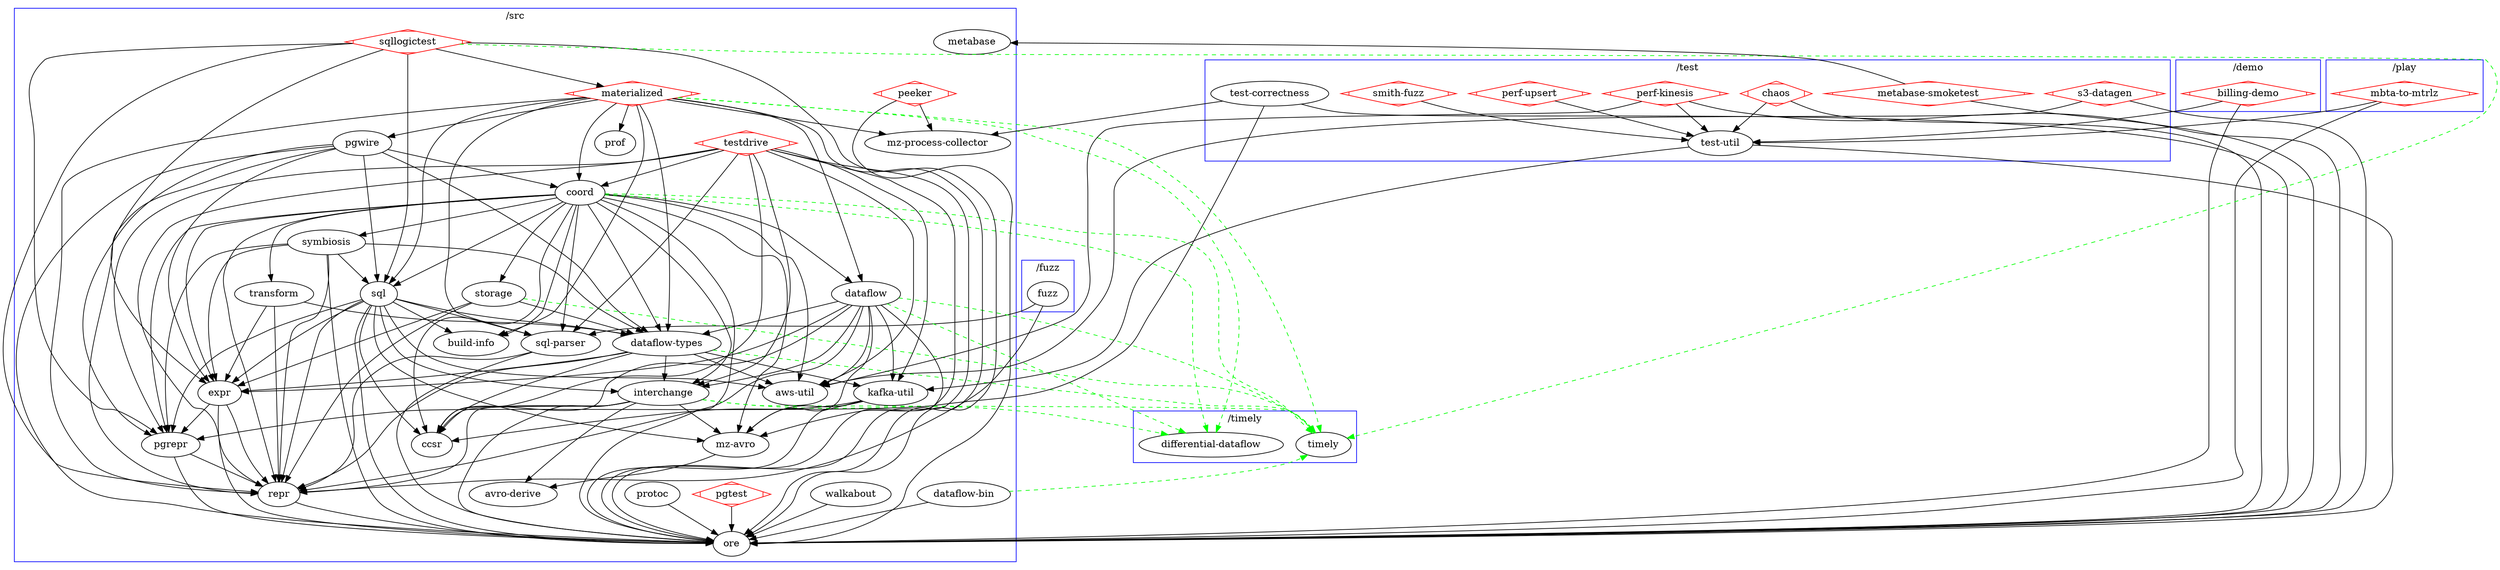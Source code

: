 // Copyright Materialize, Inc. All rights reserved.
//
// Use of this software is governed by the Business Source License
// included in the LICENSE file at the root of this repository.
//
// As of the Change Date specified in that file, in accordance with
// the Business Source License, use of this software will be governed
// by the Apache License, Version 2.0.

digraph packages {
    subgraph cluster_demo {
        label = "/demo";
        color = blue;
        "billing-demo" [tooltip="Microservice demo using Materialize to power a real-time billing usecase",shape=Mdiamond,color=red];
    }
    subgraph cluster_fuzz {
        label = "/fuzz";
        color = blue;
        "fuzz" [tooltip="fuzz"];
    }
    subgraph cluster_play {
        label = "/play";
        color = blue;
        "mbta-to-mtrlz" [tooltip="Converts MBTA streams to Kafka streams to use in Materialize",shape=Mdiamond,color=red];
    }
    subgraph cluster_src {
        label = "/src";
        color = blue;
        "mz-avro" [tooltip="Library for working with Apache Avro in Rust"];
        "avro-derive" [tooltip="avro-derive"];
        "aws-util" [tooltip="Internal AWS utility library for Materialize."];
        "build-info" [tooltip="Metadata about a Materialize build."];
        "ccsr" [tooltip="Confluent-compatible schema registry API client."];
        "coord" [tooltip="Coordinates client requests with the dataflow layer."];
        "dataflow-bin" [tooltip="Utility binaries for the dataflow crate."];
        "dataflow-types" [tooltip="Types for the dataflow crate."];
        "dataflow" [tooltip="Materialized's Timely and Differential Dataflow server."];
        "expr" [tooltip="The core expression language for Materialize."];
        "interchange" [tooltip="Translations for various data serialization formats."];
        "kafka-util" [tooltip="Utilities for working with Kafka."];
        "materialized" [tooltip="Streaming SQL materialized views.",shape=Mdiamond,color=red];
        "metabase" [tooltip="An API client for Metabase."];
        "mz-process-collector" [tooltip="mz-process-collector"];
        "ore" [tooltip="Internal utility libraries for Materialize."];
        "peeker" [tooltip="Run peek against materialized, reporting metrics",shape=Mdiamond,color=red];
        "pgrepr" [tooltip="Representation of and serialization for PostgreSQL data types."];
        "pgtest" [tooltip="Postgres wire protocol test framework.",shape=Mdiamond,color=red];
        "pgwire" [tooltip="A server for the PostgreSQL wire protocol."];
        "prof" [tooltip="CPU and memory profiling tools."];
        "protoc" [tooltip="A pure Rust protobuf compiler."];
        "repr" [tooltip="The core data types for Materialize."];
        "sql" [tooltip="SQL–dataflow translation."];
        "sqllogictest" [tooltip="A driver for sqllogictest, a SQL correctness testing framework.",shape=Mdiamond,color=red];
        "sql-parser" [tooltip="The lexer and parser for Materialize's SQL dialect."];
        "storage" [tooltip="Persistent storage of data."];
        "symbiosis" [tooltip="Built-in OLTP support via symbiosis."];
        "testdrive" [tooltip="Integration test driver for Materialize.",shape=Mdiamond,color=red];
        "transform" [tooltip="Transformations of Materialize expressions."];
        "walkabout" [tooltip="AST visitor generation."];
    }
    subgraph cluster_test {
        label = "/test";
        color = blue;
        "chaos" [tooltip="Chaos test integrations with Materialize.",shape=Mdiamond,color=red];
        "test-correctness" [tooltip="Verifies CH-benCHmark correctness."];
        "metabase-smoketest" [tooltip="A simple smoke test for Metabase and Materialize.",shape=Mdiamond,color=red];
        "perf-kinesis" [tooltip="Tool to test Materialize's performance with AWS Kinesis.",shape=Mdiamond,color=red];
        "perf-upsert" [tooltip="Performance test using Materialize and upsert text sources",shape=Mdiamond,color=red];
        "s3-datagen" [tooltip="Generate data in S3 for testing our S3 sources",shape=Mdiamond,color=red];
        "smith-fuzz" [tooltip="Fuzzer intergration using Smith to generate Materialize inputs",shape=Mdiamond,color=red];
        "test-util" [tooltip="Utilities for testing Materialize"];
    }
    subgraph cluster_timely {
        label = "/timely";
        color = blue;
        "differential-dataflow" [tooltip=""];
        "timely" [tooltip=""];
    }
    "billing-demo" -> "ore" [edgetooltip="billing-demo -> ore",URL="none"];
    "billing-demo" -> "test-util" [edgetooltip="billing-demo -> test-util",URL="none"];
    "fuzz" -> "repr" [edgetooltip="fuzz -> repr",URL="none"];
    "fuzz" -> "sql-parser" [edgetooltip="fuzz -> sql-parser",URL="none"];
    "mbta-to-mtrlz" -> "ore" [edgetooltip="mbta-to-mtrlz -> ore",URL="none"];
    "mbta-to-mtrlz" -> "test-util" [edgetooltip="mbta-to-mtrlz -> test-util",URL="none"];
    "mz-avro" -> "avro-derive" [edgetooltip="mz-avro -> avro-derive",URL="none"];
    "coord" -> "aws-util" [edgetooltip="coord -> aws-util",URL="none"];
    "coord" -> "build-info" [edgetooltip="coord -> build-info",URL="none"];
    "coord" -> "ccsr" [edgetooltip="coord -> ccsr",URL="none"];
    "coord" -> "dataflow" [edgetooltip="coord -> dataflow",URL="none"];
    "coord" -> "dataflow-types" [edgetooltip="coord -> dataflow-types",URL="none"];
    "coord" -> "differential-dataflow" [edgetooltip="coord -> differential-dataflow",URL="none"color=green,style=dashed];
    "coord" -> "expr" [edgetooltip="coord -> expr",URL="none"];
    "coord" -> "interchange" [edgetooltip="coord -> interchange",URL="none"];
    "coord" -> "mz-avro" [edgetooltip="coord -> mz-avro",URL="none"];
    "coord" -> "ore" [edgetooltip="coord -> ore",URL="none"];
    "coord" -> "pgrepr" [edgetooltip="coord -> pgrepr",URL="none"];
    "coord" -> "repr" [edgetooltip="coord -> repr",URL="none"];
    "coord" -> "sql" [edgetooltip="coord -> sql",URL="none"];
    "coord" -> "sql-parser" [edgetooltip="coord -> sql-parser",URL="none"];
    "coord" -> "storage" [edgetooltip="coord -> storage",URL="none"];
    "coord" -> "symbiosis" [edgetooltip="coord -> symbiosis",URL="none"];
    "coord" -> "timely" [edgetooltip="coord -> timely",URL="none"color=green,style=dashed];
    "coord" -> "transform" [edgetooltip="coord -> transform",URL="none"];
    "dataflow-bin" -> "ore" [edgetooltip="dataflow-bin -> ore",URL="none"];
    "dataflow-bin" -> "timely" [edgetooltip="dataflow-bin -> timely",URL="none"color=green,style=dashed];
    "dataflow-types" -> "aws-util" [edgetooltip="dataflow-types -> aws-util",URL="none"];
    "dataflow-types" -> "ccsr" [edgetooltip="dataflow-types -> ccsr",URL="none"];
    "dataflow-types" -> "expr" [edgetooltip="dataflow-types -> expr",URL="none"];
    "dataflow-types" -> "interchange" [edgetooltip="dataflow-types -> interchange",URL="none"];
    "dataflow-types" -> "kafka-util" [edgetooltip="dataflow-types -> kafka-util",URL="none"];
    "dataflow-types" -> "repr" [edgetooltip="dataflow-types -> repr",URL="none"];
    "dataflow-types" -> "timely" [edgetooltip="dataflow-types -> timely",URL="none"color=green,style=dashed];
    "dataflow" -> "aws-util" [edgetooltip="dataflow -> aws-util",URL="none"];
    "dataflow" -> "ccsr" [edgetooltip="dataflow -> ccsr",URL="none"];
    "dataflow" -> "dataflow-types" [edgetooltip="dataflow -> dataflow-types",URL="none"];
    "dataflow" -> "differential-dataflow" [edgetooltip="dataflow -> differential-dataflow",URL="none"color=green,style=dashed];
    "dataflow" -> "expr" [edgetooltip="dataflow -> expr",URL="none"];
    "dataflow" -> "interchange" [edgetooltip="dataflow -> interchange",URL="none"];
    "dataflow" -> "kafka-util" [edgetooltip="dataflow -> kafka-util",URL="none"];
    "dataflow" -> "mz-avro" [edgetooltip="dataflow -> mz-avro",URL="none"];
    "dataflow" -> "ore" [edgetooltip="dataflow -> ore",URL="none"];
    "dataflow" -> "repr" [edgetooltip="dataflow -> repr",URL="none"];
    "dataflow" -> "timely" [edgetooltip="dataflow -> timely",URL="none"color=green,style=dashed];
    "expr" -> "ore" [edgetooltip="expr -> ore",URL="none"];
    "expr" -> "pgrepr" [edgetooltip="expr -> pgrepr",URL="none"];
    "expr" -> "repr" [edgetooltip="expr -> repr",URL="none"];
    "interchange" -> "avro-derive" [edgetooltip="interchange -> avro-derive",URL="none"];
    "interchange" -> "ccsr" [edgetooltip="interchange -> ccsr",URL="none"];
    "interchange" -> "differential-dataflow" [edgetooltip="interchange -> differential-dataflow",URL="none"color=green,style=dashed];
    "interchange" -> "timely" [edgetooltip="interchange -> timely",URL="none"color=green,style=dashed];
    "interchange" -> "mz-avro" [edgetooltip="interchange -> mz-avro",URL="none"];
    "interchange" -> "ore" [edgetooltip="interchange -> ore",URL="none"];
    "interchange" -> "repr" [edgetooltip="interchange -> repr",URL="none"];
    "kafka-util" -> "ccsr" [edgetooltip="kafka-util -> ccsr",URL="none"];
    "kafka-util" -> "mz-avro" [edgetooltip="kafka-util -> mz-avro",URL="none"];
    "kafka-util" -> "ore" [edgetooltip="kafka-util -> ore",URL="none"];
    "materialized" -> "build-info" [edgetooltip="materialized -> build-info",URL="none"];
    "materialized" -> "coord" [edgetooltip="materialized -> coord",URL="none"];
    "materialized" -> "dataflow" [edgetooltip="materialized -> dataflow",URL="none"];
    "materialized" -> "dataflow-types" [edgetooltip="materialized -> dataflow-types",URL="none"];
    "materialized" -> "differential-dataflow" [edgetooltip="materialized -> differential-dataflow",URL="none"color=green,style=dashed];
    "materialized" -> "mz-process-collector" [edgetooltip="materialized -> mz-process-collector",URL="none"];
    "materialized" -> "ore" [edgetooltip="materialized -> ore",URL="none"];
    "materialized" -> "pgwire" [edgetooltip="materialized -> pgwire",URL="none"];
    "materialized" -> "prof" [edgetooltip="materialized -> prof",URL="none"];
    "materialized" -> "repr" [edgetooltip="materialized -> repr",URL="none"];
    "materialized" -> "sql" [edgetooltip="materialized -> sql",URL="none"];
    "materialized" -> "sql-parser" [edgetooltip="materialized -> sql-parser",URL="none"];
    "materialized" -> "timely" [edgetooltip="materialized -> timely",URL="none"color=green,style=dashed];
    "peeker" -> "mz-process-collector" [edgetooltip="peeker -> mz-process-collector",URL="none"];
    "peeker" -> "ore" [edgetooltip="peeker -> ore",URL="none"];
    "pgrepr" -> "ore" [edgetooltip="pgrepr -> ore",URL="none"];
    "pgrepr" -> "repr" [edgetooltip="pgrepr -> repr",URL="none"];
    "pgtest" -> "ore" [edgetooltip="pgtest -> ore",URL="none"];
    "pgwire" -> "coord" [edgetooltip="pgwire -> coord",URL="none"];
    "pgwire" -> "dataflow-types" [edgetooltip="pgwire -> dataflow-types",URL="none"];
    "pgwire" -> "expr" [edgetooltip="pgwire -> expr",URL="none"];
    "pgwire" -> "ore" [edgetooltip="pgwire -> ore",URL="none"];
    "pgwire" -> "pgrepr" [edgetooltip="pgwire -> pgrepr",URL="none"];
    "pgwire" -> "repr" [edgetooltip="pgwire -> repr",URL="none"];
    "pgwire" -> "sql" [edgetooltip="pgwire -> sql",URL="none"];
    "protoc" -> "ore" [edgetooltip="protoc -> ore",URL="none"];
    "repr" -> "ore" [edgetooltip="repr -> ore",URL="none"];
    "sql" -> "aws-util" [edgetooltip="sql -> aws-util",URL="none"];
    "sql" -> "build-info" [edgetooltip="sql -> build-info",URL="none"];
    "sql" -> "ccsr" [edgetooltip="sql -> ccsr",URL="none"];
    "sql" -> "dataflow-types" [edgetooltip="sql -> dataflow-types",URL="none"];
    "sql" -> "expr" [edgetooltip="sql -> expr",URL="none"];
    "sql" -> "interchange" [edgetooltip="sql -> interchange",URL="none"];
    "sql" -> "mz-avro" [edgetooltip="sql -> mz-avro",URL="none"];
    "sql" -> "ore" [edgetooltip="sql -> ore",URL="none"];
    "sql" -> "pgrepr" [edgetooltip="sql -> pgrepr",URL="none"];
    "sql" -> "repr" [edgetooltip="sql -> repr",URL="none"];
    "sql" -> "sql-parser" [edgetooltip="sql -> sql-parser",URL="none"];
    "sqllogictest" -> "expr" [edgetooltip="sqllogictest -> expr",URL="none"];
    "sqllogictest" -> "materialized" [edgetooltip="sqllogictest -> materialized",URL="none"];
    "sqllogictest" -> "ore" [edgetooltip="sqllogictest -> ore",URL="none"];
    "sqllogictest" -> "pgrepr" [edgetooltip="sqllogictest -> pgrepr",URL="none"];
    "sqllogictest" -> "repr" [edgetooltip="sqllogictest -> repr",URL="none"];
    "sqllogictest" -> "sql" [edgetooltip="sqllogictest -> sql",URL="none"];
    "sqllogictest" -> "timely" [edgetooltip="sqllogictest -> timely",URL="none"color=green,style=dashed];
    "sql-parser" -> "ore" [edgetooltip="sql-parser -> ore",URL="none"];
    "sql-parser" -> "repr" [edgetooltip="sql-parser -> repr",URL="none"];
    "storage" -> "dataflow-types" [edgetooltip="storage -> dataflow-types",URL="none"];
    "storage" -> "expr" [edgetooltip="storage -> expr",URL="none"];
    "storage" -> "repr" [edgetooltip="storage -> repr",URL="none"];
    "storage" -> "timely" [edgetooltip="storage -> timely",URL="none"color=green,style=dashed];
    "symbiosis" -> "dataflow-types" [edgetooltip="symbiosis -> dataflow-types",URL="none"];
    "symbiosis" -> "expr" [edgetooltip="symbiosis -> expr",URL="none"];
    "symbiosis" -> "ore" [edgetooltip="symbiosis -> ore",URL="none"];
    "symbiosis" -> "pgrepr" [edgetooltip="symbiosis -> pgrepr",URL="none"];
    "symbiosis" -> "repr" [edgetooltip="symbiosis -> repr",URL="none"];
    "symbiosis" -> "sql" [edgetooltip="symbiosis -> sql",URL="none"];
    "testdrive" -> "aws-util" [edgetooltip="testdrive -> aws-util",URL="none"];
    "testdrive" -> "ccsr" [edgetooltip="testdrive -> ccsr",URL="none"];
    "testdrive" -> "coord" [edgetooltip="testdrive -> coord",URL="none"];
    "testdrive" -> "interchange" [edgetooltip="testdrive -> interchange",URL="none"];
    "testdrive" -> "kafka-util" [edgetooltip="testdrive -> kafka-util",URL="none"];
    "testdrive" -> "mz-avro" [edgetooltip="testdrive -> mz-avro",URL="none"];
    "testdrive" -> "ore" [edgetooltip="testdrive -> ore",URL="none"];
    "testdrive" -> "pgrepr" [edgetooltip="testdrive -> pgrepr",URL="none"];
    "testdrive" -> "repr" [edgetooltip="testdrive -> repr",URL="none"];
    "testdrive" -> "sql-parser" [edgetooltip="testdrive -> sql-parser",URL="none"];
    "transform" -> "dataflow-types" [edgetooltip="transform -> dataflow-types",URL="none"];
    "transform" -> "expr" [edgetooltip="transform -> expr",URL="none"];
    "transform" -> "repr" [edgetooltip="transform -> repr",URL="none"];
    "walkabout" -> "ore" [edgetooltip="walkabout -> ore",URL="none"];
    "chaos" -> "ore" [edgetooltip="chaos -> ore",URL="none"];
    "chaos" -> "test-util" [edgetooltip="chaos -> test-util",URL="none"];
    "test-correctness" -> "mz-process-collector" [edgetooltip="test-correctness -> mz-process-collector",URL="none"];
    "test-correctness" -> "ore" [edgetooltip="test-correctness -> ore",URL="none"];
    "test-correctness" -> "pgrepr" [edgetooltip="test-correctness -> pgrepr",URL="none"];
    "metabase-smoketest" -> "metabase" [edgetooltip="metabase-smoketest -> metabase",URL="none"];
    "metabase-smoketest" -> "ore" [edgetooltip="metabase-smoketest -> ore",URL="none"];
    "perf-kinesis" -> "aws-util" [edgetooltip="perf-kinesis -> aws-util",URL="none"];
    "perf-kinesis" -> "ore" [edgetooltip="perf-kinesis -> ore",URL="none"];
    "perf-kinesis" -> "test-util" [edgetooltip="perf-kinesis -> test-util",URL="none"];
    "perf-upsert" -> "test-util" [edgetooltip="perf-upsert -> test-util",URL="none"];
    "s3-datagen" -> "aws-util" [edgetooltip="s3-datagen -> aws-util",URL="none"];
    "s3-datagen" -> "ore" [edgetooltip="s3-datagen -> ore",URL="none"];
    "smith-fuzz" -> "test-util" [edgetooltip="smith-fuzz -> test-util",URL="none"];
    "test-util" -> "kafka-util" [edgetooltip="test-util -> kafka-util",URL="none"];
    "test-util" -> "ore" [edgetooltip="test-util -> ore",URL="none"];
}
